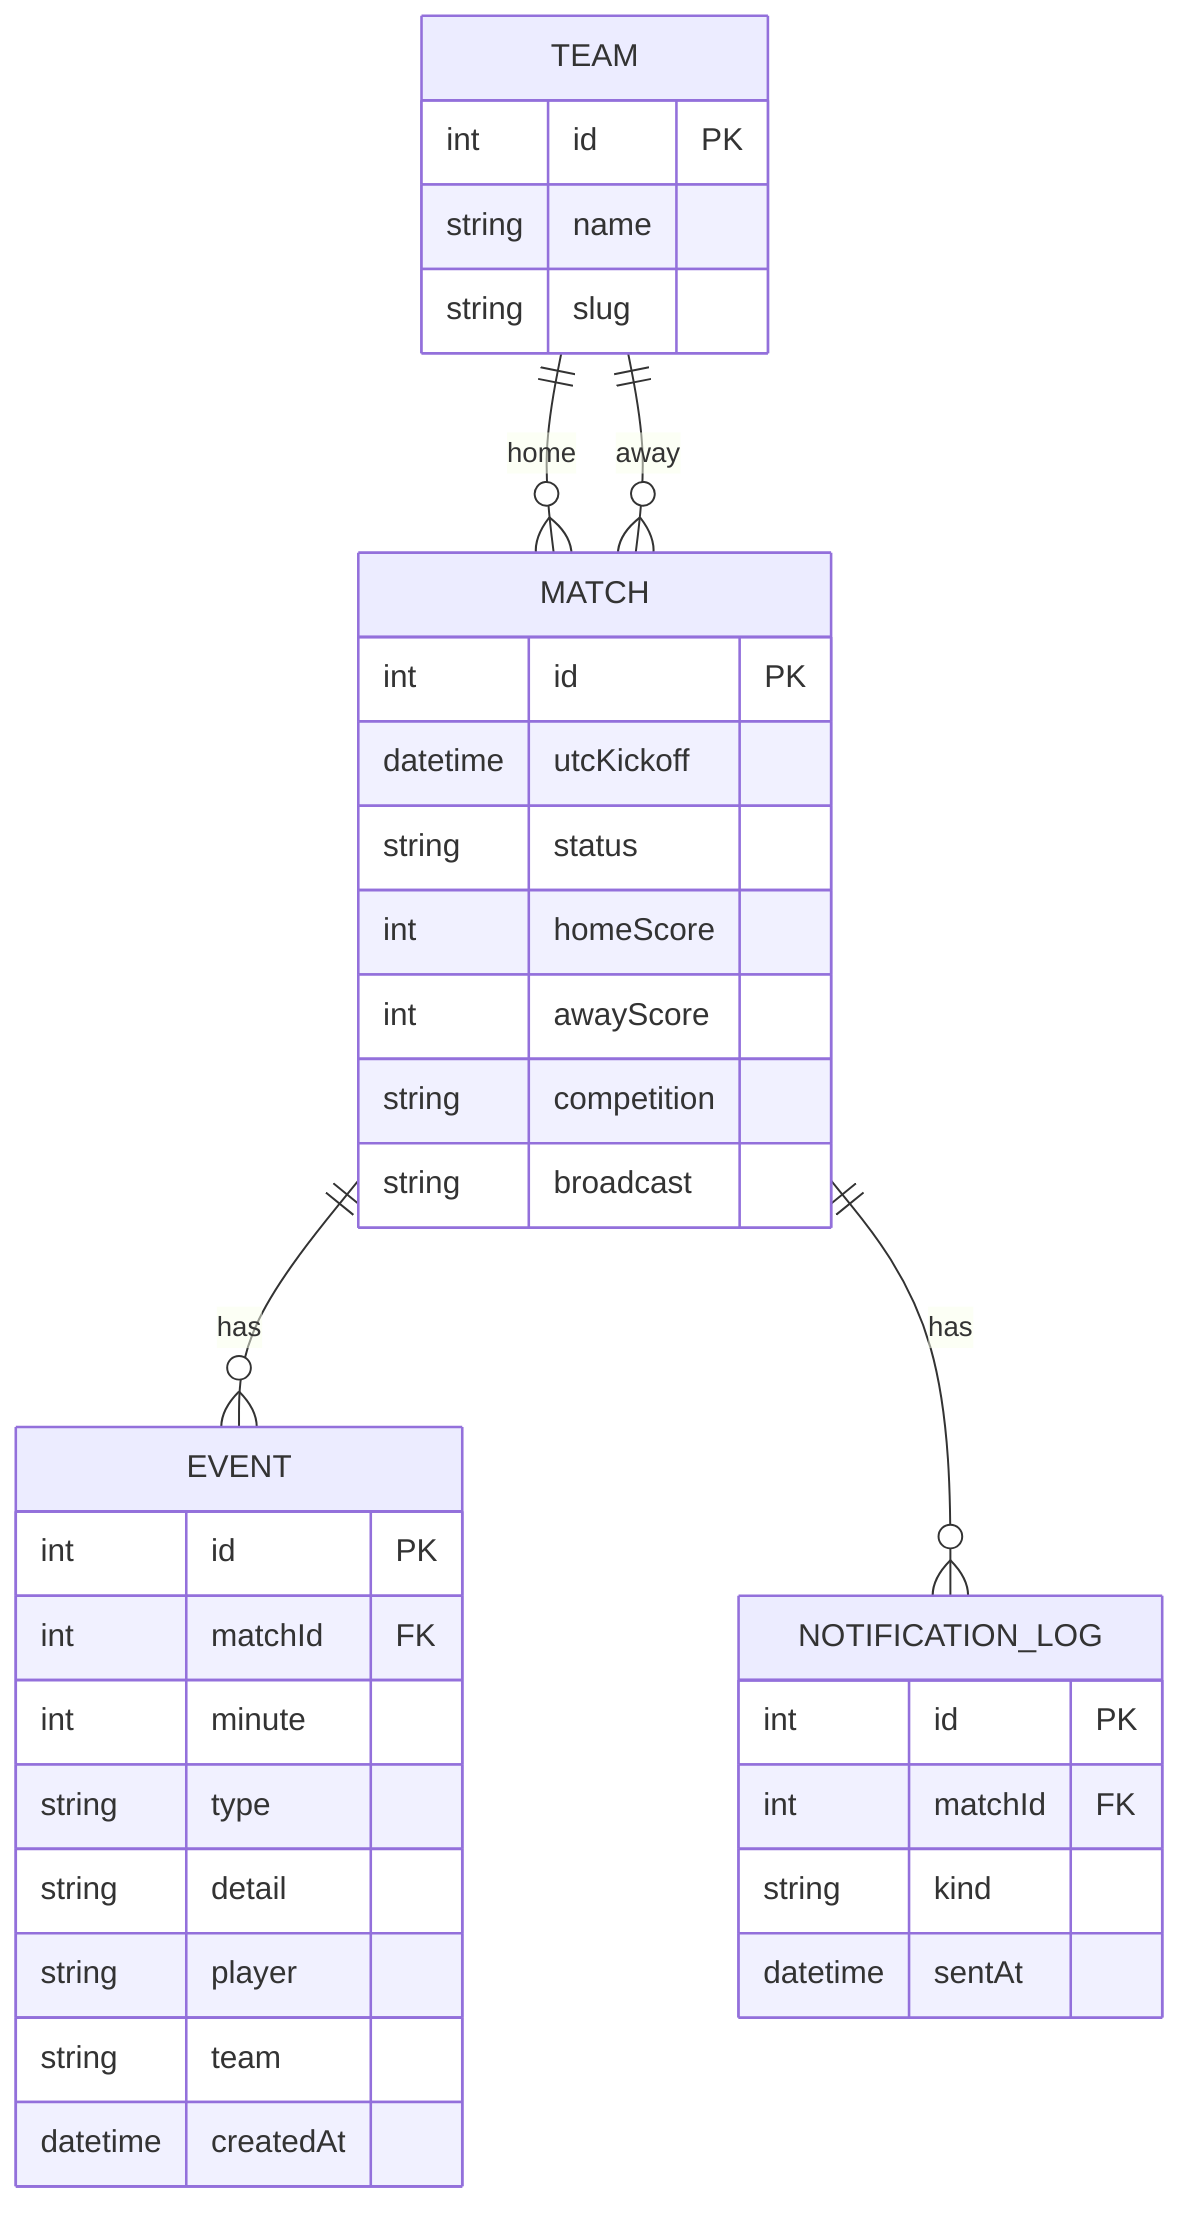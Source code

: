 erDiagram
TEAM ||--o{ MATCH : home
TEAM ||--o{ MATCH : away
MATCH ||--o{ EVENT : has
MATCH ||--o{ NOTIFICATION_LOG : has


TEAM {
int id PK
string name
string slug
}
MATCH {
int id PK
datetime utcKickoff
string status
int homeScore
int awayScore
string competition
string broadcast
}
EVENT {
int id PK
int matchId FK
int minute
string type
string detail
string player
string team
datetime createdAt
}
NOTIFICATION_LOG {
int id PK
int matchId FK
string kind
datetime sentAt
}